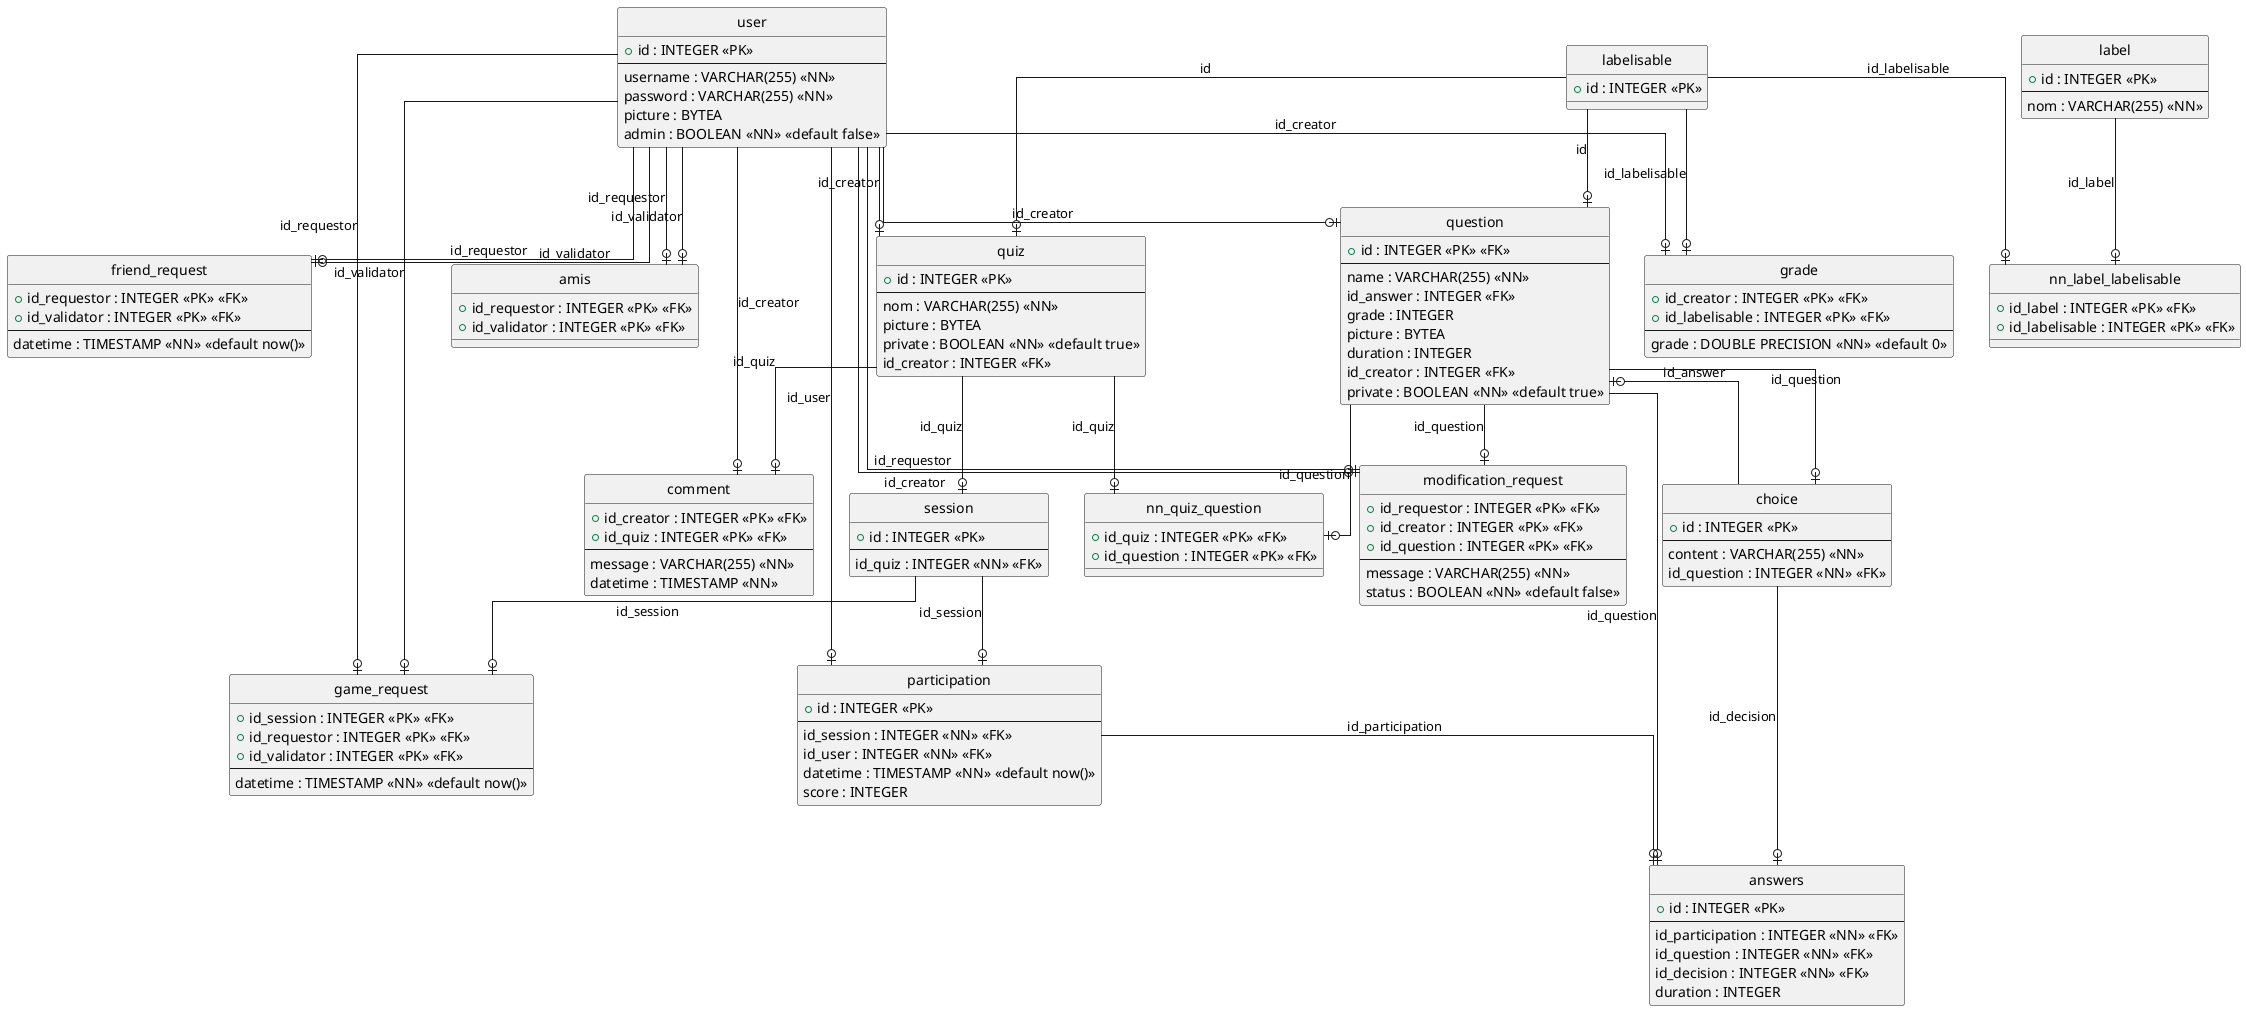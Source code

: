 @startuml
hide circle
skinparam linetype ortho

entity "user" {
  + id : INTEGER <<PK>>
  --
  username : VARCHAR(255) <<NN>>
  password : VARCHAR(255) <<NN>>
  picture : BYTEA
  admin : BOOLEAN <<NN>> <<default false>>
}

entity "amis" {
  + id_requestor : INTEGER <<PK>> <<FK>>
  + id_validator : INTEGER <<PK>> <<FK>>
}

entity "game_request" {
  + id_session : INTEGER <<PK>> <<FK>>
  + id_requestor : INTEGER <<PK>> <<FK>>
  + id_validator : INTEGER <<PK>> <<FK>>
  --
  datetime : TIMESTAMP <<NN>> <<default now()>>
}

entity "session" {
  + id : INTEGER <<PK>>
  --
  id_quiz : INTEGER <<NN>> <<FK>>
}

entity "quiz" {
  + id : INTEGER <<PK>>
  --
  nom : VARCHAR(255) <<NN>>
  picture : BYTEA
  private : BOOLEAN <<NN>> <<default true>>
  id_creator : INTEGER <<FK>>
}

entity "labelisable" {
  + id : INTEGER <<PK>>
}

entity "question" {
  + id : INTEGER <<PK>> <<FK>>
  --
  name : VARCHAR(255) <<NN>>
  id_answer : INTEGER <<FK>>
  grade : INTEGER
  picture : BYTEA
  duration : INTEGER
  id_creator : INTEGER <<FK>>
  private : BOOLEAN <<NN>> <<default true>>
}

entity "choice" {
  + id : INTEGER <<PK>>
  --
  content : VARCHAR(255) <<NN>>
  id_question : INTEGER <<NN>> <<FK>>
}

entity "answers" {
  + id : INTEGER <<PK>>
  --
  id_participation : INTEGER <<NN>> <<FK>>
  id_question : INTEGER <<NN>> <<FK>>
  id_decision : INTEGER <<NN>> <<FK>>
  duration : INTEGER
}

entity "comment" {
  + id_creator : INTEGER <<PK>> <<FK>>
  + id_quiz : INTEGER <<PK>> <<FK>>
  --
  message : VARCHAR(255) <<NN>>
  datetime : TIMESTAMP <<NN>>
}

entity "friend_request" {
  + id_requestor : INTEGER <<PK>> <<FK>>
  + id_validator : INTEGER <<PK>> <<FK>>
  --
  datetime : TIMESTAMP <<NN>> <<default now()>>
}

entity "grade" {
  + id_creator : INTEGER <<PK>> <<FK>>
  + id_labelisable : INTEGER <<PK>> <<FK>>
  --
  grade : DOUBLE PRECISION <<NN>> <<default 0>>
}

entity "label" {
  + id : INTEGER <<PK>>
  --
  nom : VARCHAR(255) <<NN>>
}

entity "modification_request" {
  + id_requestor : INTEGER <<PK>> <<FK>>
  + id_creator : INTEGER <<PK>> <<FK>>
  + id_question : INTEGER <<PK>> <<FK>>
  --
  message : VARCHAR(255) <<NN>>
  status : BOOLEAN <<NN>> <<default false>>
}

entity "nn_label_labelisable" {
  + id_label : INTEGER <<PK>> <<FK>>
  + id_labelisable : INTEGER <<PK>> <<FK>>
}

entity "nn_quiz_question" {
  + id_quiz : INTEGER <<PK>> <<FK>>
  + id_question : INTEGER <<PK>> <<FK>>
}

entity "participation" {
  + id : INTEGER <<PK>>
  --
  id_session : INTEGER <<NN>> <<FK>>
  id_user : INTEGER <<NN>> <<FK>>
  datetime : TIMESTAMP <<NN>> <<default now()>>
  score : INTEGER
}

' Relationships
user --o| amis : id_requestor
user --o| amis : id_validator
user --o| game_request : id_requestor
user --o| game_request : id_validator
user --o| comment : id_creator
user --o| friend_request : id_requestor
user --o| friend_request : id_validator
user --o| grade : id_creator
user --o| question : id_creator
user --o| quiz : id_creator
user --o| modification_request : id_requestor
user --o| modification_request : id_creator
user --o| participation : id_user

session --o| game_request : id_session
session --o| participation : id_session
quiz --o| session : id_quiz
quiz --o| comment : id_quiz
quiz --o| nn_quiz_question : id_quiz
labelisable --o| quiz : id
labelisable --o| question : id
labelisable --o| grade : id_labelisable
labelisable --o| nn_label_labelisable : id_labelisable

question --o| choice : id_question
question --o| answers : id_question
question --o| modification_request : id_question
question --o| nn_quiz_question : id_question
choice --o| answers : id_decision
choice --o| question : id_answer

participation --o| answers : id_participation

label --o| nn_label_labelisable : id_label

@enduml